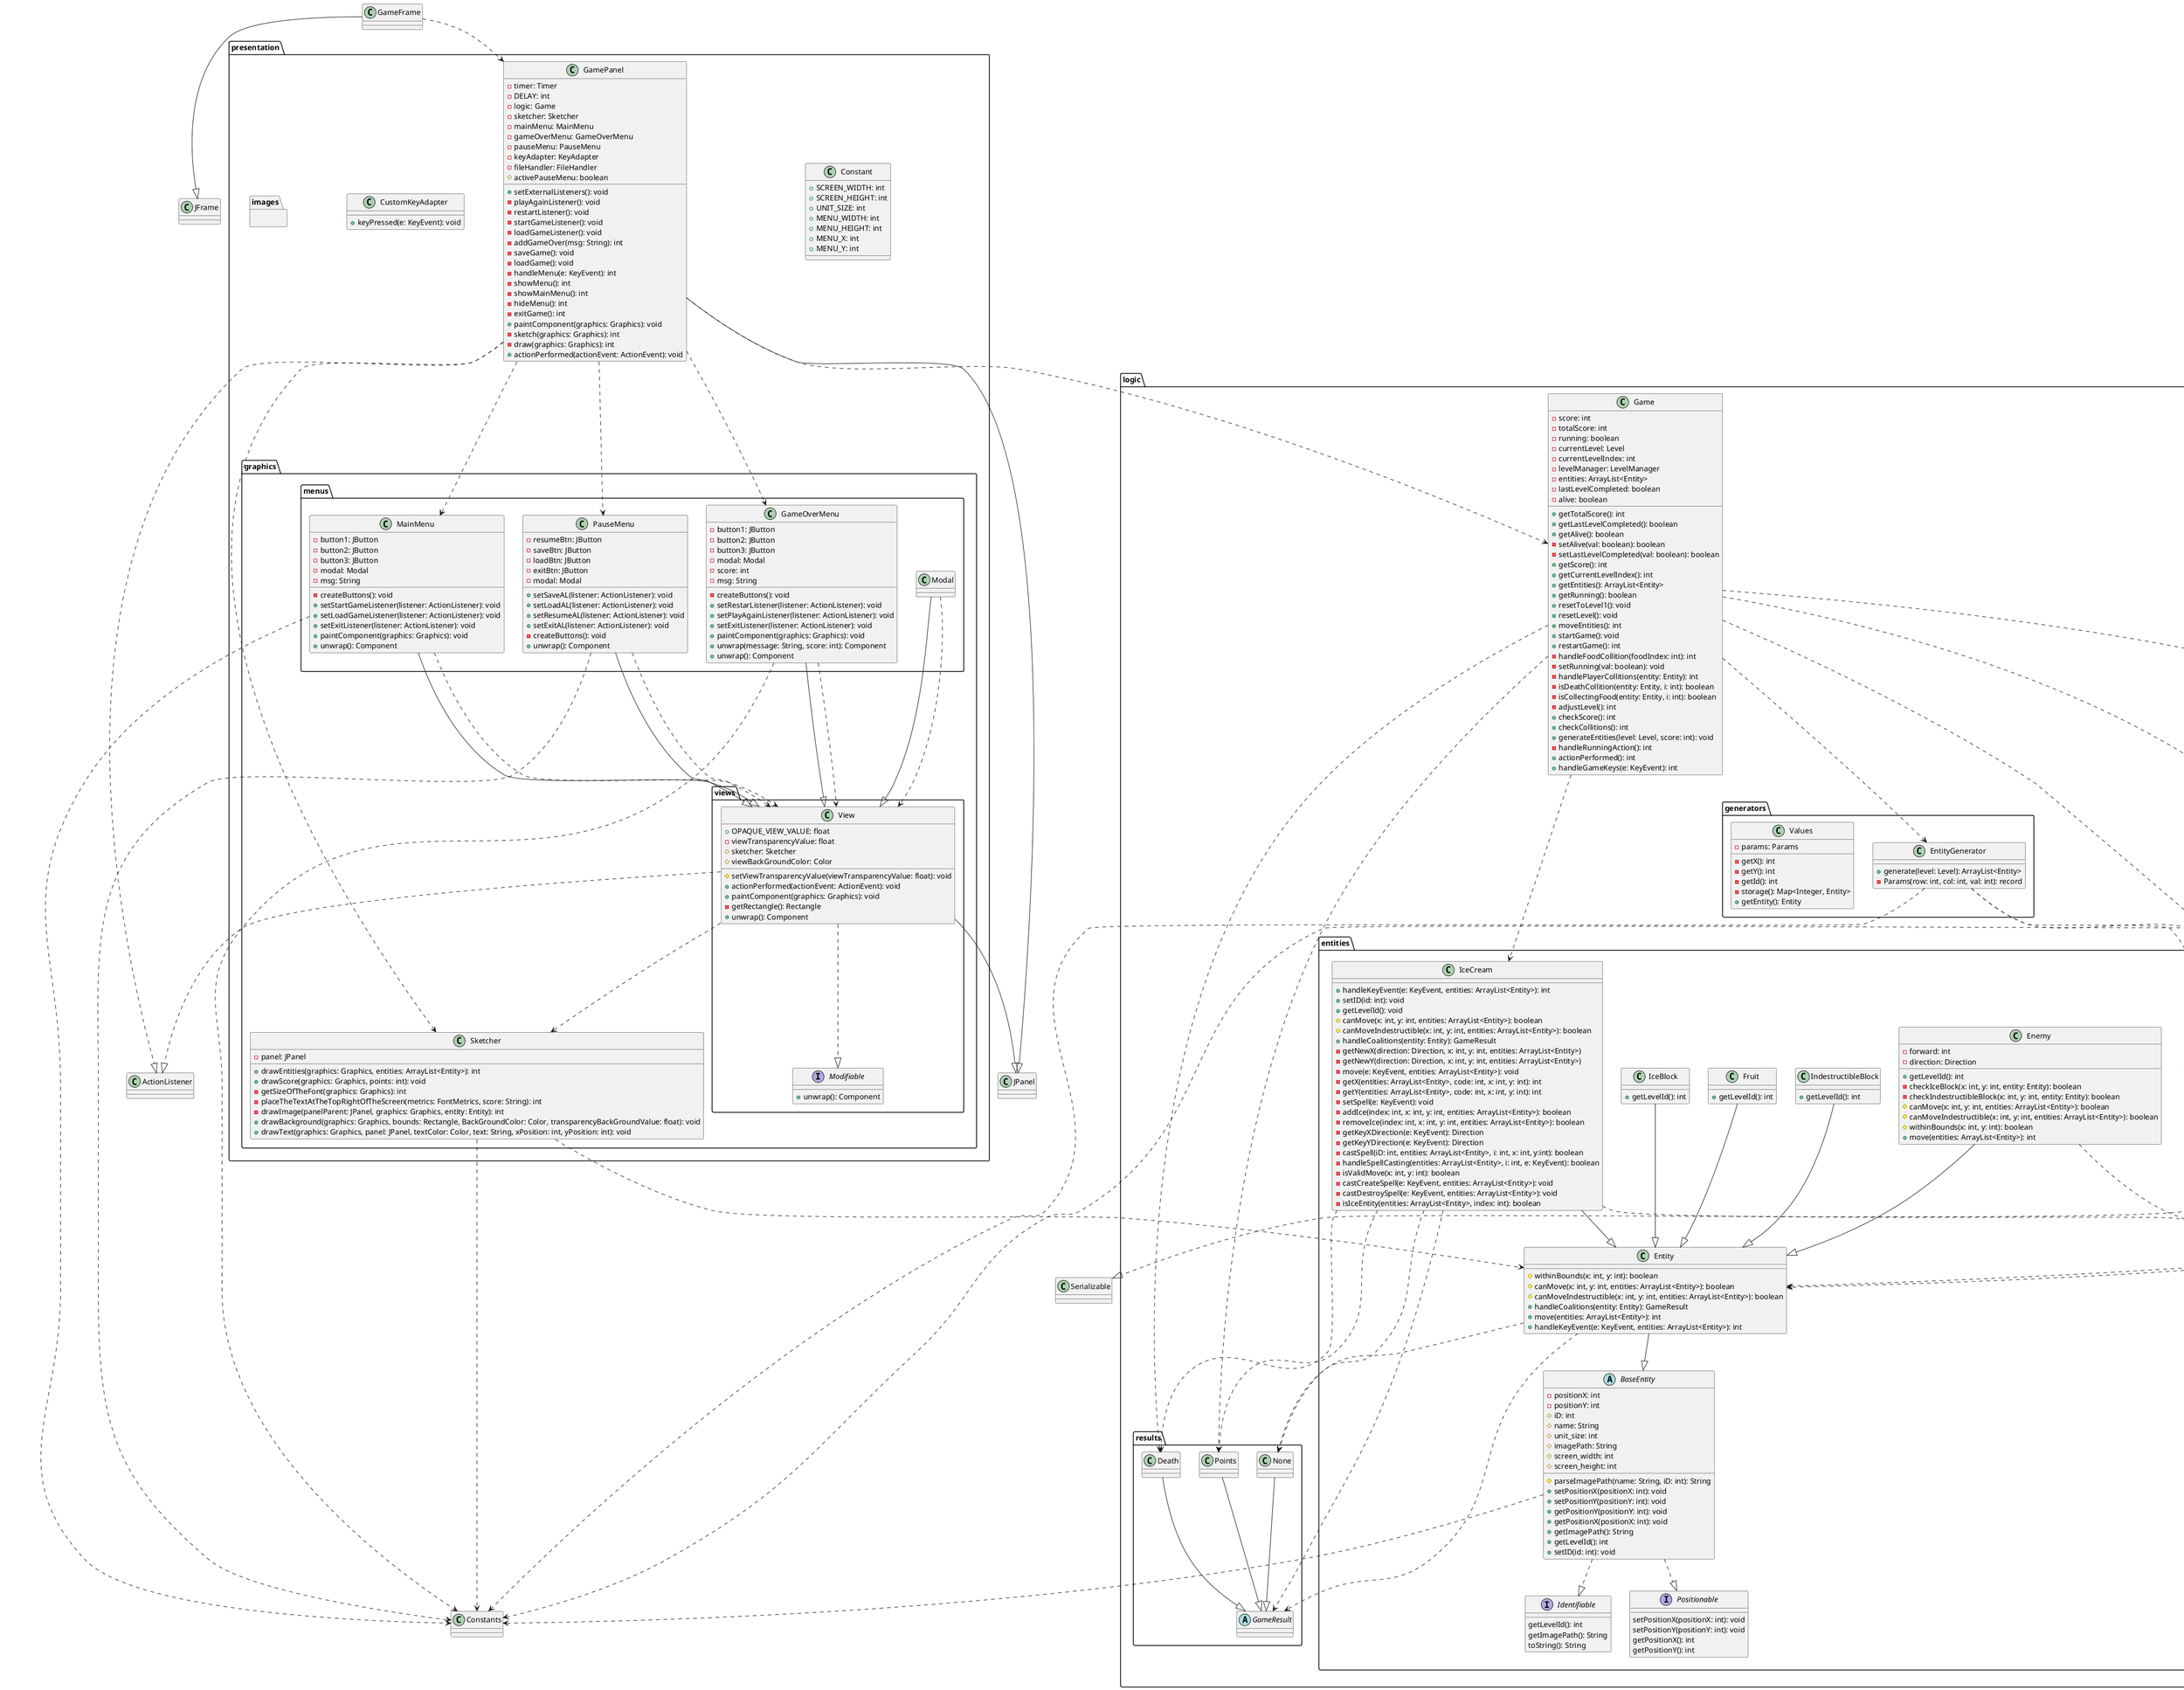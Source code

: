 @startuml

package common{
    class Constant{
        + level: Level
        + SCREEN_WIDTH: int
        + SCREEN_HEIGHT: int
        + UNIT_SIZE: int
    }

    enum Direction{
         + UP: Direction
         + DOWN: Direction
         + LEFT: Direction
         + RIGHT: Direction
         + VERTICAL: Direction
         + HORIZONTAL: Direction
         + NONE: Direction
    }

    enum FileMode{
        + SERIALIZABLE: FileMode
        + TEXT: FileMode
    }
}


package data{
    class FileHandler {
         - mode: FileMode
         + saveGame(entities: ArrayList<Entity>, currentScore: int, levelIndex: int): void
         + loadGame(): Level
         + saveEntityFile(entities : ArrayList<Entity>, currentScore : int, levelIndex : int): void
         - saveSerializedLevel(entities : ArrayList<Entity>, currentScore : int, levelIndex : int): void
         - loadSerializedLevel(): Level
         + loadEntityFile(): Level
         - getEntityValues(entity : Entity, map : int[][]): int[][]
         - entitiesToLevel(entities : ArrayList<Entity>, rows : int, cols : int, currentScore : int, levelIndex : int): Level
         - textToLevel(txt : String): Level
         + txtToMatrix(input : String): int[][]
    }
}

package logic{
    package entities{
        abstract class BaseEntity{
            - positionX: int
            - positionY: int
            # iD: int
            # name: String
            # unit_size: int
            # imagePath: String
            # screen_width: int
            # screen_height: int
            # parseImagePath(name: String, iD: int): String
            + setPositionX(positionX: int): void
            + setPositionY(positionY: int): void
            + getPositionY(positionY: int): void
            + getPositionX(positionX: int): void
            + getImagePath(): String
            + getLevelId(): int
            + setID(id: int): void
        }

        class Enemy{
            - forward: int
            - direction: Direction
            + getLevelId(): int
            - checkIceBlock(x: int, y: int, entity: Entity): boolean
            - checkIndestructibleBlock(x: int, y: int, entity: Entity): boolean
            # canMove(x: int, y: int, entities: ArrayList<Entity>): boolean
            # canMoveIndestructible(x: int, y: int, entities: ArrayList<Entity>): boolean
            # withinBounds(x: int, y: int): boolean
            + move(entities: ArrayList<Entity>): int
        }

        class Entity{
            # withinBounds(x: int, y: int): boolean
            # canMove(x: int, y: int, entities: ArrayList<Entity>): boolean
            # canMoveIndestructible(x: int, y: int, entities: ArrayList<Entity>): boolean
            + handleCoalitions(entity: Entity): GameResult
            + move(entities: ArrayList<Entity>): int
            + handleKeyEvent(e: KeyEvent, entities: ArrayList<Entity>): int
        }

        class Fruit{
            + getLevelId(): int
        }

        class IceBlock{
            + getLevelId(): int
        }

        class IceCream{
            + handleKeyEvent(e: KeyEvent, entities: ArrayList<Entity>): int
            + setID(id: int): void
            + getLevelId(): void
            # canMove(x: int, y: int, entities: ArrayList<Entity>): boolean
            # canMoveIndestructible(x: int, y: int, entities: ArrayList<Entity>): boolean
            + handleCoalitions(entity: Entity): GameResult
            - getNewX(direction: Direction, x: int, y: int, entities: ArrayList<Entity>)
            - getNewY(direction: Direction, x: int, y: int, entities: ArrayList<Entity>)
            - move(e: KeyEvent, entities: ArrayList<Entity>): void
            - getX(entities: ArrayList<Entity>, code: int, x: int, y: int): int
            - getY(entities: ArrayList<Entity>, code: int, x: int, y: int): int
            - setSpell(e: KeyEvent): void
            - addIce(index: int, x: int, y: int, entities: ArrayList<Entity>): boolean
            - removeIce(index: int, x: int, y: int, entities: ArrayList<Entity>): boolean
            - getKeyXDirection(e: KeyEvent): Direction
            - getKeyYDirection(e: KeyEvent): Direction
            - castSpell(iD: int, entities: ArrayList<Entity>, i: int, x: int, y:int): boolean
            - handleSpellCasting(entities: ArrayList<Entity>, i: int, e: KeyEvent): boolean
            - isValidMove(x: int, y: int): boolean
            - castCreateSpell(e: KeyEvent, entities: ArrayList<Entity>): void
            - castDestroySpell(e: KeyEvent, entities: ArrayList<Entity>): void
            - isIceEntity(entities: ArrayList<Entity>, index: int): boolean
        }

        interface Identifiable{
            getLevelId(): int
            getImagePath(): String
            toString(): String
        }

        class IndestructibleBlock{
            + getLevelId(): int
        }

        interface Positionable{
            setPositionX(positionX: int): void
            setPositionY(positionY: int): void
            getPositionX(): int
            getPositionY(): int
        }
    }

    package generators{
        class EntityGenerator{
            + generate(level: Level): ArrayList<Entity>
            - Params(row: int, col: int, val: int): record
        }
        class Values{
            - params: Params
            - getX(): int
            - getY(): int
            - getId(): int
            - storage(): Map<Integer, Entity>
            + getEntity(): Entity
        }
    }

    package levels{
        class Level{
            # score: int
            # map: int[][]
            # levelIndex: int
            # enemyCount: int
            # currentScore: int
            + init(map: int[][] , currentScore: int,levelIndex: int ): void
            + getScore(): int
            + getCurrentScore(): int
            + getLevelIndex(): int
            + getMap(): int[][]
            + setMap(map: int[][]): void
        }

        class Level1{}
        class Level2{}
        class Level3{}

        class LevelManager{
            + getLevel(level: int): Level
            + getMaxLevel(): int
            - storage(): Map<Integer, Level>
        }
    }

    package results{
        class Death{}

        abstract class GameResult{}

        class None{}

        class Points{}
    }

    class Game{
        - score: int
        - totalScore: int
        - running: boolean
        - currentLevel: Level
        - currentLevelIndex: int
        - levelManager: LevelManager
        - entities: ArrayList<Entity>
        - lastLevelCompleted: boolean
        - alive: boolean
        + getTotalScore(): int
        + getLastLevelCompleted(): boolean
        + getAlive(): boolean
        - setAlive(val: boolean): boolean
        - setLastLevelCompleted(val: boolean): boolean
        + getScore(): int
        + getCurrentLevelIndex(): int
        + getEntities(): ArrayList<Entity>
        + getRunning(): boolean
        + resetToLevel1(): void
        + resetLevel(): void
        + moveEntities(): int
        + startGame(): void
        + restartGame(): int
        - handleFoodCollition(foodIndex: int): int
        - setRunning(val: boolean): void
        - handlePlayerCollitions(entity: Entity): int
        - isDeathCollition(entity: Entity, i: int): boolean
        - isCollectingFood(entity: Entity, i: int): boolean
        - adjustLevel(): int
        + checkScore(): int
        + checkCollitions(): int
        + generateEntities(level: Level, score: int): void
        - handleRunningAction(): int
        + actionPerformed(): int
        + handleGameKeys(e: KeyEvent): int
    }
}

package presentation{
    package graphics{
        package menus{
                  class GameOverMenu{
                        - button1: JButton
                        - button2: JButton
                        - button3: JButton
                        - modal: Modal
                        - score: int
                        - msg: String
                        - createButtons(): void
                        + setRestarListener(listener: ActionListener): void
                        + setPlayAgainListener(listener: ActionListener): void
                        + setExitListener(listener: ActionListener): void
                        + paintComponent(graphics: Graphics): void
                        + unwrap(message: String, score: int): Component
                        + unwrap(): Component
                  }

                  class MainMenu{
                         - button1: JButton
                         - button2: JButton
                         - button3: JButton
                         - modal: Modal
                         - msg: String
                         - createButtons(): void
                         + setStartGameListener(listener: ActionListener): void
                         + setLoadGameListener(listener: ActionListener): void
                         + setExitListener(listener: ActionListener): void
                         + paintComponent(graphics: Graphics): void
                         + unwrap(): Component
                  }

                  class Modal{}

                  class PauseMenu{
                         - resumeBtn: JButton
                         - saveBtn: JButton
                         - loadBtn: JButton
                         - exitBtn: JButton
                         - modal: Modal
                         + setSaveAL(listener: ActionListener): void
                         + setLoadAL(listener: ActionListener): void
                         + setResumeAL(listener: ActionListener): void
                         + setExitAL(listener: ActionListener): void
                         - createButtons(): void
                         + unwrap(): Component
                  }
                }

        package views{
                interface Modifiable{
                    + unwrap(): Component
                }

                class View{
                    + OPAQUE_VIEW_VALUE: float
                    - viewTransparencyValue: float
                    # sketcher: Sketcher
                    # viewBackGroundColor: Color
                    # setViewTransparencyValue(viewTransparencyValue: float): void
                    + actionPerformed(actionEvent: ActionEvent): void
                    + paintComponent(graphics: Graphics): void
                    - getRectangle(): Rectangle
                    + unwrap(): Component
                }
        }

        class Sketcher{
                    - panel: JPanel
                    + drawEntities(graphics: Graphics, entities: ArrayList<Entity>): int
                    + drawScore(graphics: Graphics, points: int): void
                    - getSizeOfTheFont(graphics: Graphics): int
                    - placeTheTextAtTheTopRightOfTheScreen(metrics: FontMetrics, score: String): int
                    - drawImage(panelParent: JPanel, graphics: Graphics, entity: Entity): int
                    + drawBackground(graphics: Graphics, bounds: Rectangle, BackGroundColor: Color, transparencyBackGroundValue: float): void
                    + drawText(graphics: Graphics, panel: JPanel, textColor: Color, text: String, xPosition: int, yPosition: int): void
        }
    }

    package images{
         'images'
    }

    class Constant{
        + SCREEN_WIDTH: int
        + SCREEN_HEIGHT: int
        + UNIT_SIZE: int
        + MENU_WIDTH: int
        + MENU_HEIGHT: int
        + MENU_X: int
        + MENU_Y: int
    }


     class GamePanel{
          - timer: Timer
          - DELAY: int
          - logic: Game
          - sketcher: Sketcher
          - mainMenu: MainMenu
          - gameOverMenu: GameOverMenu
          - pauseMenu: PauseMenu
          - keyAdapter: KeyAdapter
          - fileHandler: FileHandler
          # activePauseMenu: boolean
          + setExternalListeners(): void
          - playAgainListener(): void
          - restartListener(): void
          - startGameListener(): void
          - loadGameListener(): void
          - addGameOver(msg: String): int
          - saveGame(): void
          - loadGame(): void
          - handleMenu(e: KeyEvent): int
          - showMenu(): int
          - showMainMenu(): int
          - hideMenu(): int
          - exitGame(): int
          + paintComponent(graphics: Graphics): void
          - sketch(graphics: Graphics): int
          - draw(graphics: Graphics): int
          + actionPerformed(actionEvent: ActionEvent): void
     }
     class CustomKeyAdapter{
          + keyPressed(e: KeyEvent): void
     }
}

class GameFrame{}

BaseEntity ..|> Identifiable
BaseEntity ..|> Positionable
Enemy --|> Entity
Entity --|> BaseEntity
Fruit --|> Entity
IceBlock --|> Entity
IceCream --|> Entity
IndestructibleBlock --|> Entity
Level ..|> Serializable
Level1 --|> Level
Level2 --|> Level
Level3 --|> Level
Death --|> GameResult
None --|> GameResult
Points --|> GameResult
GameOverMenu --|> View
MainMenu --|> View
Modal --|> View
PauseMenu --|> View
View --|> JPanel
View ..|> ActionListener
View ..|> Modifiable
GamePanel --|> JPanel
GamePanel ..|> ActionListener
GameFrame --|> JFrame

Constant ..> levels
FileHandler ..> Constants
FileHandler ..> FileMode
FileHandler ..> Entity
FileHandler ..> Level
FileHandler ..> Level1
BaseEntity ..> Constants
Enemy ..> Direction
Entity ..> GameResult
Entity ..> None
IceCream ..> Direction
IceCream ..> Death
IceCream ..> GameResult
IceCream ..> None
IceCream ..> Points
EntityGenerator ..> Constants
EntityGenerator ..> entities
EntityGenerator ..> Level
Game ..> Entity
Game ..> IceCream
Game ..> EntityGenerator
Game ..> Level
Game ..> LevelManager
Game ..> Death
Game ..> Points
GameOverMenu ..> Constants
GameOverMenu ..> View
MainMenu ..> Constants
MainMenu ..> View
Modal ..> View
PauseMenu ..> Constants
PauseMenu ..> View
View ..> Sketcher
Sketcher ..> Constants
Sketcher ..> Entity
GamePanel ..> Game
GamePanel ..> Sketcher
GamePanel ..> GameOverMenu
GamePanel ..> MainMenu
GamePanel ..> PauseMenu
GameFrame ..> GamePanel

@enduml
